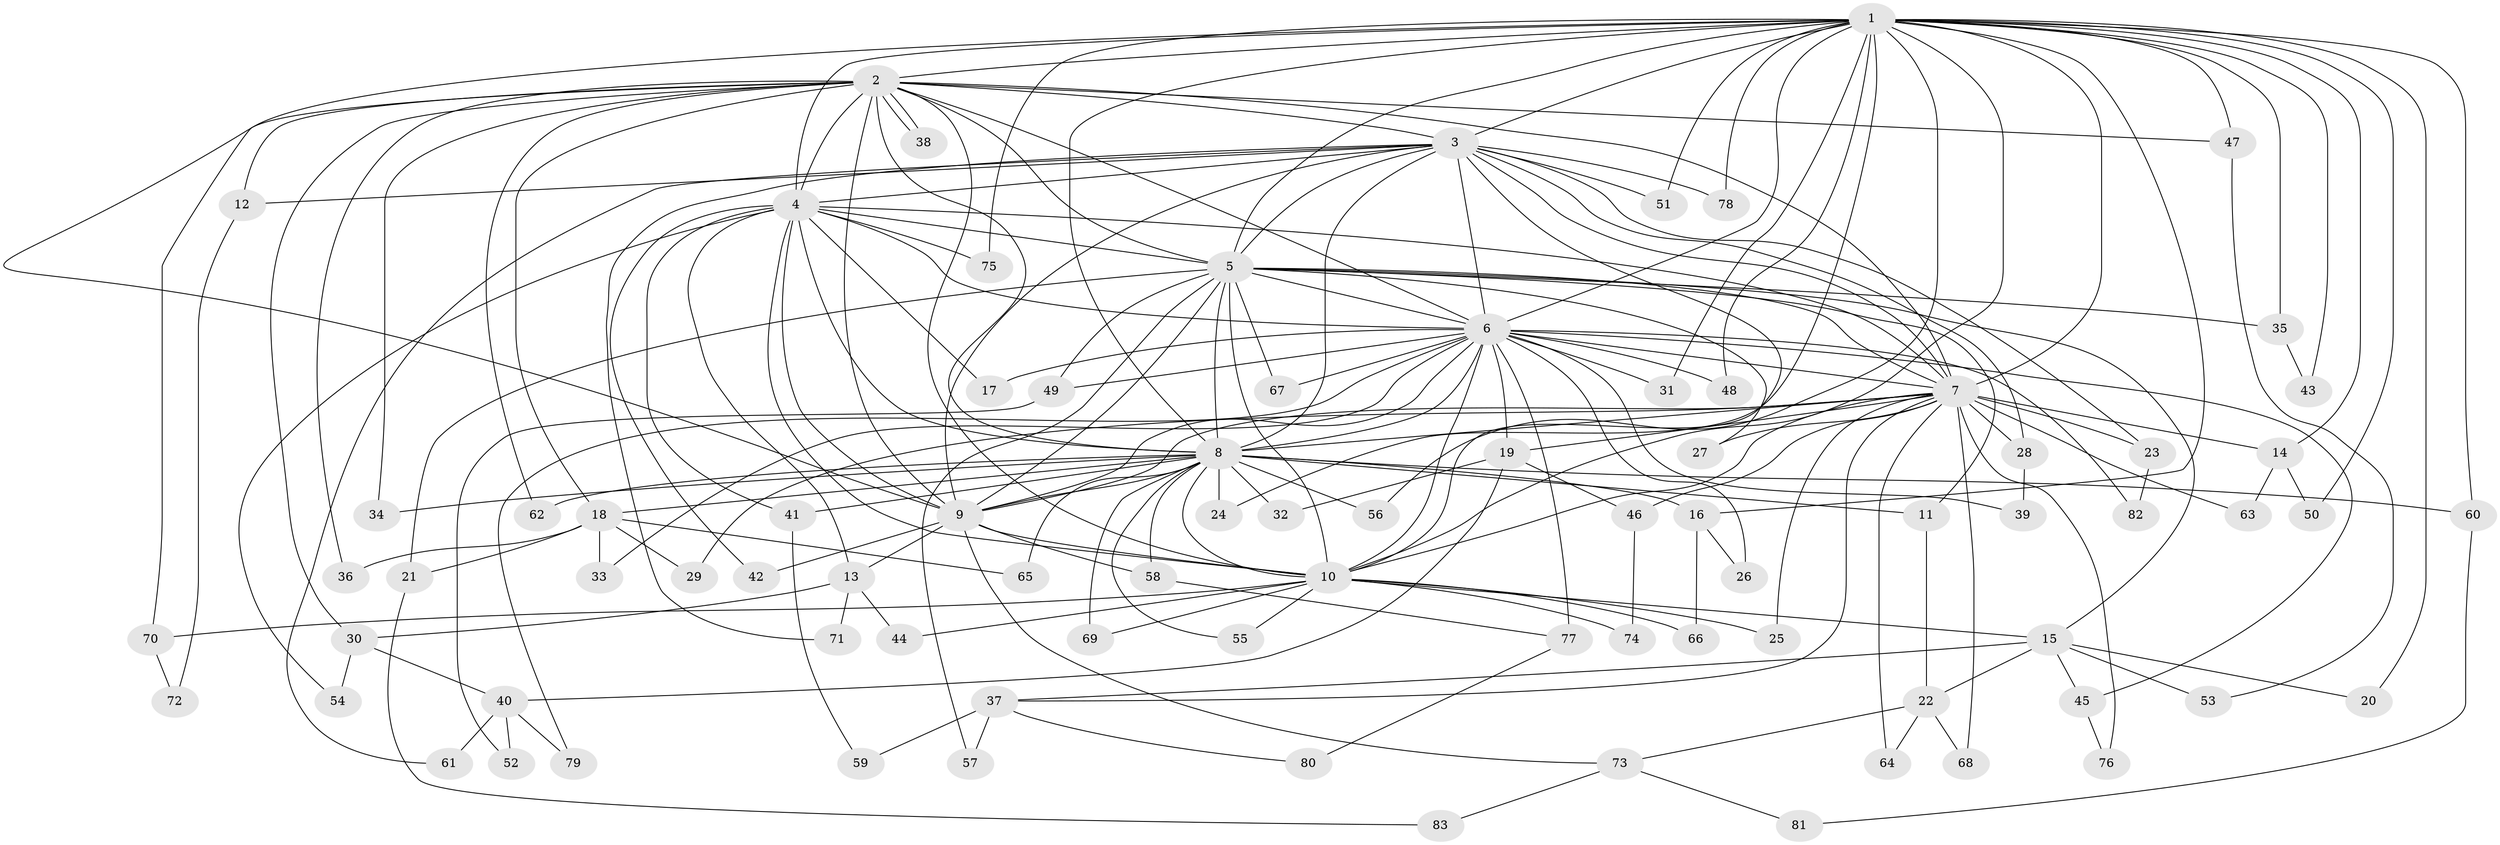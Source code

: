// coarse degree distribution, {18: 0.09523809523809523, 3: 0.30952380952380953, 7: 0.023809523809523808, 2: 0.23809523809523808, 17: 0.023809523809523808, 5: 0.09523809523809523, 11: 0.023809523809523808, 4: 0.09523809523809523, 14: 0.023809523809523808, 1: 0.023809523809523808, 6: 0.023809523809523808, 13: 0.023809523809523808}
// Generated by graph-tools (version 1.1) at 2025/36/03/04/25 23:36:25]
// undirected, 83 vertices, 191 edges
graph export_dot {
  node [color=gray90,style=filled];
  1;
  2;
  3;
  4;
  5;
  6;
  7;
  8;
  9;
  10;
  11;
  12;
  13;
  14;
  15;
  16;
  17;
  18;
  19;
  20;
  21;
  22;
  23;
  24;
  25;
  26;
  27;
  28;
  29;
  30;
  31;
  32;
  33;
  34;
  35;
  36;
  37;
  38;
  39;
  40;
  41;
  42;
  43;
  44;
  45;
  46;
  47;
  48;
  49;
  50;
  51;
  52;
  53;
  54;
  55;
  56;
  57;
  58;
  59;
  60;
  61;
  62;
  63;
  64;
  65;
  66;
  67;
  68;
  69;
  70;
  71;
  72;
  73;
  74;
  75;
  76;
  77;
  78;
  79;
  80;
  81;
  82;
  83;
  1 -- 2;
  1 -- 3;
  1 -- 4;
  1 -- 5;
  1 -- 6;
  1 -- 7;
  1 -- 8;
  1 -- 9;
  1 -- 10;
  1 -- 14;
  1 -- 16;
  1 -- 20;
  1 -- 24;
  1 -- 31;
  1 -- 35;
  1 -- 43;
  1 -- 47;
  1 -- 48;
  1 -- 50;
  1 -- 51;
  1 -- 56;
  1 -- 60;
  1 -- 75;
  1 -- 78;
  2 -- 3;
  2 -- 4;
  2 -- 5;
  2 -- 6;
  2 -- 7;
  2 -- 8;
  2 -- 9;
  2 -- 10;
  2 -- 12;
  2 -- 18;
  2 -- 30;
  2 -- 34;
  2 -- 36;
  2 -- 38;
  2 -- 38;
  2 -- 47;
  2 -- 62;
  2 -- 70;
  3 -- 4;
  3 -- 5;
  3 -- 6;
  3 -- 7;
  3 -- 8;
  3 -- 9;
  3 -- 10;
  3 -- 12;
  3 -- 23;
  3 -- 28;
  3 -- 51;
  3 -- 61;
  3 -- 71;
  3 -- 78;
  4 -- 5;
  4 -- 6;
  4 -- 7;
  4 -- 8;
  4 -- 9;
  4 -- 10;
  4 -- 13;
  4 -- 17;
  4 -- 41;
  4 -- 42;
  4 -- 54;
  4 -- 75;
  5 -- 6;
  5 -- 7;
  5 -- 8;
  5 -- 9;
  5 -- 10;
  5 -- 11;
  5 -- 15;
  5 -- 21;
  5 -- 27;
  5 -- 35;
  5 -- 49;
  5 -- 57;
  5 -- 67;
  6 -- 7;
  6 -- 8;
  6 -- 9;
  6 -- 10;
  6 -- 17;
  6 -- 19;
  6 -- 26;
  6 -- 31;
  6 -- 33;
  6 -- 39;
  6 -- 45;
  6 -- 48;
  6 -- 49;
  6 -- 67;
  6 -- 77;
  6 -- 79;
  6 -- 82;
  7 -- 8;
  7 -- 9;
  7 -- 10;
  7 -- 14;
  7 -- 19;
  7 -- 23;
  7 -- 25;
  7 -- 27;
  7 -- 28;
  7 -- 29;
  7 -- 37;
  7 -- 46;
  7 -- 63;
  7 -- 64;
  7 -- 68;
  7 -- 76;
  8 -- 9;
  8 -- 10;
  8 -- 11;
  8 -- 16;
  8 -- 18;
  8 -- 24;
  8 -- 32;
  8 -- 34;
  8 -- 41;
  8 -- 55;
  8 -- 56;
  8 -- 58;
  8 -- 60;
  8 -- 62;
  8 -- 65;
  8 -- 69;
  9 -- 10;
  9 -- 13;
  9 -- 42;
  9 -- 58;
  9 -- 73;
  10 -- 15;
  10 -- 25;
  10 -- 44;
  10 -- 55;
  10 -- 66;
  10 -- 69;
  10 -- 70;
  10 -- 74;
  11 -- 22;
  12 -- 72;
  13 -- 30;
  13 -- 44;
  13 -- 71;
  14 -- 50;
  14 -- 63;
  15 -- 20;
  15 -- 22;
  15 -- 37;
  15 -- 45;
  15 -- 53;
  16 -- 26;
  16 -- 66;
  18 -- 21;
  18 -- 29;
  18 -- 33;
  18 -- 36;
  18 -- 65;
  19 -- 32;
  19 -- 40;
  19 -- 46;
  21 -- 83;
  22 -- 64;
  22 -- 68;
  22 -- 73;
  23 -- 82;
  28 -- 39;
  30 -- 40;
  30 -- 54;
  35 -- 43;
  37 -- 57;
  37 -- 59;
  37 -- 80;
  40 -- 52;
  40 -- 61;
  40 -- 79;
  41 -- 59;
  45 -- 76;
  46 -- 74;
  47 -- 53;
  49 -- 52;
  58 -- 77;
  60 -- 81;
  70 -- 72;
  73 -- 81;
  73 -- 83;
  77 -- 80;
}
